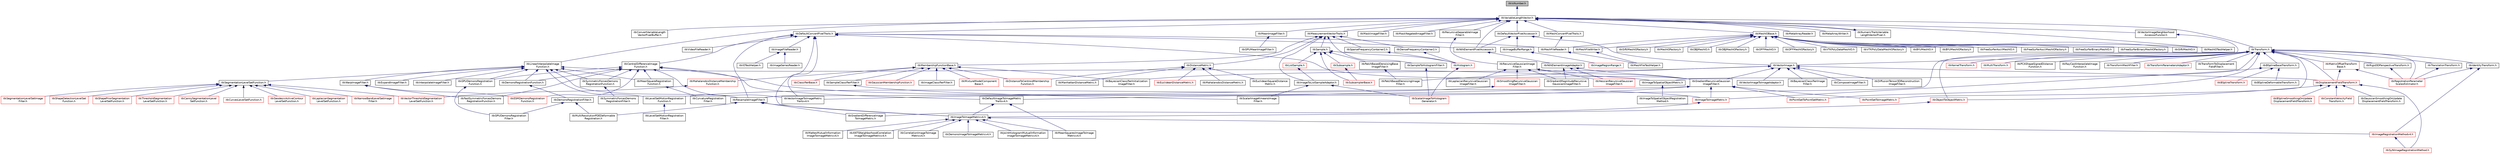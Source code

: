 digraph "itkIsNumber.h"
{
 // LATEX_PDF_SIZE
  edge [fontname="Helvetica",fontsize="10",labelfontname="Helvetica",labelfontsize="10"];
  node [fontname="Helvetica",fontsize="10",shape=record];
  Node1 [label="itkIsNumber.h",height=0.2,width=0.4,color="black", fillcolor="grey75", style="filled", fontcolor="black",tooltip=" "];
  Node1 -> Node2 [dir="back",color="midnightblue",fontsize="10",style="solid",fontname="Helvetica"];
  Node2 [label="itkVariableLengthVector.h",height=0.2,width=0.4,color="black", fillcolor="white", style="filled",URL="$itkVariableLengthVector_8h.html",tooltip=" "];
  Node2 -> Node3 [dir="back",color="midnightblue",fontsize="10",style="solid",fontname="Helvetica"];
  Node3 [label="itkConvertVariableLength\lVectorPixelBuffer.h",height=0.2,width=0.4,color="black", fillcolor="white", style="filled",URL="$itkConvertVariableLengthVectorPixelBuffer_8h.html",tooltip=" "];
  Node2 -> Node4 [dir="back",color="midnightblue",fontsize="10",style="solid",fontname="Helvetica"];
  Node4 [label="itkDefaultConvertPixelTraits.h",height=0.2,width=0.4,color="black", fillcolor="white", style="filled",URL="$itkDefaultConvertPixelTraits_8h.html",tooltip=" "];
  Node4 -> Node5 [dir="back",color="midnightblue",fontsize="10",style="solid",fontname="Helvetica"];
  Node5 [label="itkCentralDifferenceImage\lFunction.h",height=0.2,width=0.4,color="black", fillcolor="white", style="filled",URL="$itkCentralDifferenceImageFunction_8h.html",tooltip=" "];
  Node5 -> Node6 [dir="back",color="midnightblue",fontsize="10",style="solid",fontname="Helvetica"];
  Node6 [label="itkDefaultImageToImageMetric\lTraitsv4.h",height=0.2,width=0.4,color="black", fillcolor="white", style="filled",URL="$itkDefaultImageToImageMetricTraitsv4_8h.html",tooltip=" "];
  Node6 -> Node7 [dir="back",color="midnightblue",fontsize="10",style="solid",fontname="Helvetica"];
  Node7 [label="itkImageToImageMetricv4.h",height=0.2,width=0.4,color="black", fillcolor="white", style="filled",URL="$itkImageToImageMetricv4_8h.html",tooltip=" "];
  Node7 -> Node8 [dir="back",color="midnightblue",fontsize="10",style="solid",fontname="Helvetica"];
  Node8 [label="itkANTSNeighborhoodCorrelation\lImageToImageMetricv4.h",height=0.2,width=0.4,color="black", fillcolor="white", style="filled",URL="$itkANTSNeighborhoodCorrelationImageToImageMetricv4_8h.html",tooltip=" "];
  Node7 -> Node9 [dir="back",color="midnightblue",fontsize="10",style="solid",fontname="Helvetica"];
  Node9 [label="itkCorrelationImageToImage\lMetricv4.h",height=0.2,width=0.4,color="black", fillcolor="white", style="filled",URL="$itkCorrelationImageToImageMetricv4_8h.html",tooltip=" "];
  Node7 -> Node10 [dir="back",color="midnightblue",fontsize="10",style="solid",fontname="Helvetica"];
  Node10 [label="itkDemonsImageToImageMetricv4.h",height=0.2,width=0.4,color="black", fillcolor="white", style="filled",URL="$itkDemonsImageToImageMetricv4_8h.html",tooltip=" "];
  Node7 -> Node11 [dir="back",color="midnightblue",fontsize="10",style="solid",fontname="Helvetica"];
  Node11 [label="itkImageRegistrationMethodv4.h",height=0.2,width=0.4,color="red", fillcolor="white", style="filled",URL="$itkImageRegistrationMethodv4_8h.html",tooltip=" "];
  Node11 -> Node12 [dir="back",color="midnightblue",fontsize="10",style="solid",fontname="Helvetica"];
  Node12 [label="itkSyNImageRegistrationMethod.h",height=0.2,width=0.4,color="red", fillcolor="white", style="filled",URL="$itkSyNImageRegistrationMethod_8h.html",tooltip=" "];
  Node7 -> Node16 [dir="back",color="midnightblue",fontsize="10",style="solid",fontname="Helvetica"];
  Node16 [label="itkJointHistogramMutualInformation\lImageToImageMetricv4.h",height=0.2,width=0.4,color="black", fillcolor="white", style="filled",URL="$itkJointHistogramMutualInformationImageToImageMetricv4_8h.html",tooltip=" "];
  Node7 -> Node17 [dir="back",color="midnightblue",fontsize="10",style="solid",fontname="Helvetica"];
  Node17 [label="itkMattesMutualInformation\lImageToImageMetricv4.h",height=0.2,width=0.4,color="black", fillcolor="white", style="filled",URL="$itkMattesMutualInformationImageToImageMetricv4_8h.html",tooltip=" "];
  Node7 -> Node18 [dir="back",color="midnightblue",fontsize="10",style="solid",fontname="Helvetica"];
  Node18 [label="itkMeanSquaresImageToImage\lMetricv4.h",height=0.2,width=0.4,color="black", fillcolor="white", style="filled",URL="$itkMeanSquaresImageToImageMetricv4_8h.html",tooltip=" "];
  Node6 -> Node18 [dir="back",color="midnightblue",fontsize="10",style="solid",fontname="Helvetica"];
  Node5 -> Node19 [dir="back",color="midnightblue",fontsize="10",style="solid",fontname="Helvetica"];
  Node19 [label="itkDemonsRegistrationFunction.h",height=0.2,width=0.4,color="black", fillcolor="white", style="filled",URL="$itkDemonsRegistrationFunction_8h.html",tooltip=" "];
  Node19 -> Node20 [dir="back",color="midnightblue",fontsize="10",style="solid",fontname="Helvetica"];
  Node20 [label="itkDemonsRegistrationFilter.h",height=0.2,width=0.4,color="black", fillcolor="white", style="filled",URL="$itkDemonsRegistrationFilter_8h.html",tooltip=" "];
  Node20 -> Node21 [dir="back",color="midnightblue",fontsize="10",style="solid",fontname="Helvetica"];
  Node21 [label="itkGPUDemonsRegistration\lFilter.h",height=0.2,width=0.4,color="black", fillcolor="white", style="filled",URL="$itkGPUDemonsRegistrationFilter_8h.html",tooltip=" "];
  Node20 -> Node22 [dir="back",color="midnightblue",fontsize="10",style="solid",fontname="Helvetica"];
  Node22 [label="itkMultiResolutionPDEDeformable\lRegistration.h",height=0.2,width=0.4,color="black", fillcolor="white", style="filled",URL="$itkMultiResolutionPDEDeformableRegistration_8h.html",tooltip=" "];
  Node5 -> Node23 [dir="back",color="midnightblue",fontsize="10",style="solid",fontname="Helvetica"];
  Node23 [label="itkESMDemonsRegistration\lFunction.h",height=0.2,width=0.4,color="red", fillcolor="white", style="filled",URL="$itkESMDemonsRegistrationFunction_8h.html",tooltip=" "];
  Node5 -> Node26 [dir="back",color="midnightblue",fontsize="10",style="solid",fontname="Helvetica"];
  Node26 [label="itkFastSymmetricForcesDemons\lRegistrationFunction.h",height=0.2,width=0.4,color="black", fillcolor="white", style="filled",URL="$itkFastSymmetricForcesDemonsRegistrationFunction_8h.html",tooltip=" "];
  Node5 -> Node27 [dir="back",color="midnightblue",fontsize="10",style="solid",fontname="Helvetica"];
  Node27 [label="itkGPUDemonsRegistration\lFunction.h",height=0.2,width=0.4,color="black", fillcolor="white", style="filled",URL="$itkGPUDemonsRegistrationFunction_8h.html",tooltip=" "];
  Node27 -> Node21 [dir="back",color="midnightblue",fontsize="10",style="solid",fontname="Helvetica"];
  Node5 -> Node28 [dir="back",color="midnightblue",fontsize="10",style="solid",fontname="Helvetica"];
  Node28 [label="itkImageToImageMetric.h",height=0.2,width=0.4,color="red", fillcolor="white", style="filled",URL="$itkImageToImageMetric_8h.html",tooltip=" "];
  Node28 -> Node29 [dir="back",color="midnightblue",fontsize="10",style="solid",fontname="Helvetica"];
  Node29 [label="itkGradientDifferenceImage\lToImageMetric.h",height=0.2,width=0.4,color="black", fillcolor="white", style="filled",URL="$itkGradientDifferenceImageToImageMetric_8h.html",tooltip=" "];
  Node5 -> Node47 [dir="back",color="midnightblue",fontsize="10",style="solid",fontname="Helvetica"];
  Node47 [label="itkMeanSquareRegistration\lFunction.h",height=0.2,width=0.4,color="black", fillcolor="white", style="filled",URL="$itkMeanSquareRegistrationFunction_8h.html",tooltip=" "];
  Node47 -> Node48 [dir="back",color="midnightblue",fontsize="10",style="solid",fontname="Helvetica"];
  Node48 [label="itkCurvatureRegistration\lFilter.h",height=0.2,width=0.4,color="black", fillcolor="white", style="filled",URL="$itkCurvatureRegistrationFilter_8h.html",tooltip=" "];
  Node5 -> Node49 [dir="back",color="midnightblue",fontsize="10",style="solid",fontname="Helvetica"];
  Node49 [label="itkSymmetricForcesDemons\lRegistrationFunction.h",height=0.2,width=0.4,color="black", fillcolor="white", style="filled",URL="$itkSymmetricForcesDemonsRegistrationFunction_8h.html",tooltip=" "];
  Node49 -> Node50 [dir="back",color="midnightblue",fontsize="10",style="solid",fontname="Helvetica"];
  Node50 [label="itkSymmetricForcesDemons\lRegistrationFilter.h",height=0.2,width=0.4,color="black", fillcolor="white", style="filled",URL="$itkSymmetricForcesDemonsRegistrationFilter_8h.html",tooltip=" "];
  Node5 -> Node51 [dir="back",color="midnightblue",fontsize="10",style="solid",fontname="Helvetica"];
  Node51 [label="itkVectorImageToImageMetric\lTraitsv4.h",height=0.2,width=0.4,color="black", fillcolor="white", style="filled",URL="$itkVectorImageToImageMetricTraitsv4_8h.html",tooltip=" "];
  Node4 -> Node52 [dir="back",color="midnightblue",fontsize="10",style="solid",fontname="Helvetica"];
  Node52 [label="itkGradientRecursiveGaussian\lImageFilter.h",height=0.2,width=0.4,color="black", fillcolor="white", style="filled",URL="$itkGradientRecursiveGaussianImageFilter_8h.html",tooltip=" "];
  Node52 -> Node6 [dir="back",color="midnightblue",fontsize="10",style="solid",fontname="Helvetica"];
  Node52 -> Node28 [dir="back",color="midnightblue",fontsize="10",style="solid",fontname="Helvetica"];
  Node52 -> Node53 [dir="back",color="midnightblue",fontsize="10",style="solid",fontname="Helvetica"];
  Node53 [label="itkPointSetToImageMetric.h",height=0.2,width=0.4,color="red", fillcolor="white", style="filled",URL="$itkPointSetToImageMetric_8h.html",tooltip=" "];
  Node52 -> Node59 [dir="back",color="midnightblue",fontsize="10",style="solid",fontname="Helvetica"];
  Node59 [label="itkPointSetToPointSetMetric.h",height=0.2,width=0.4,color="red", fillcolor="white", style="filled",URL="$itkPointSetToPointSetMetric_8h.html",tooltip=" "];
  Node52 -> Node51 [dir="back",color="midnightblue",fontsize="10",style="solid",fontname="Helvetica"];
  Node4 -> Node62 [dir="back",color="midnightblue",fontsize="10",style="solid",fontname="Helvetica"];
  Node62 [label="itkImageFileReader.h",height=0.2,width=0.4,color="black", fillcolor="white", style="filled",URL="$itkImageFileReader_8h.html",tooltip=" "];
  Node62 -> Node63 [dir="back",color="midnightblue",fontsize="10",style="solid",fontname="Helvetica"];
  Node63 [label="itkIOTestHelper.h",height=0.2,width=0.4,color="black", fillcolor="white", style="filled",URL="$itkIOTestHelper_8h.html",tooltip=" "];
  Node62 -> Node64 [dir="back",color="midnightblue",fontsize="10",style="solid",fontname="Helvetica"];
  Node64 [label="itkImageSeriesReader.h",height=0.2,width=0.4,color="black", fillcolor="white", style="filled",URL="$itkImageSeriesReader_8h.html",tooltip=" "];
  Node4 -> Node7 [dir="back",color="midnightblue",fontsize="10",style="solid",fontname="Helvetica"];
  Node4 -> Node65 [dir="back",color="midnightblue",fontsize="10",style="solid",fontname="Helvetica"];
  Node65 [label="itkMeshFileReader.h",height=0.2,width=0.4,color="black", fillcolor="white", style="filled",URL="$itkMeshFileReader_8h.html",tooltip=" "];
  Node65 -> Node66 [dir="back",color="midnightblue",fontsize="10",style="solid",fontname="Helvetica"];
  Node66 [label="itkMeshFileTestHelper.h",height=0.2,width=0.4,color="black", fillcolor="white", style="filled",URL="$itkMeshFileTestHelper_8h.html",tooltip=" "];
  Node4 -> Node67 [dir="back",color="midnightblue",fontsize="10",style="solid",fontname="Helvetica"];
  Node67 [label="itkNthElementPixelAccessor.h",height=0.2,width=0.4,color="black", fillcolor="white", style="filled",URL="$itkNthElementPixelAccessor_8h.html",tooltip=" "];
  Node67 -> Node68 [dir="back",color="midnightblue",fontsize="10",style="solid",fontname="Helvetica"];
  Node68 [label="itkNthElementImageAdaptor.h",height=0.2,width=0.4,color="black", fillcolor="white", style="filled",URL="$itkNthElementImageAdaptor_8h.html",tooltip=" "];
  Node68 -> Node69 [dir="back",color="midnightblue",fontsize="10",style="solid",fontname="Helvetica"];
  Node69 [label="itkGradientMagnitudeRecursive\lGaussianImageFilter.h",height=0.2,width=0.4,color="black", fillcolor="white", style="filled",URL="$itkGradientMagnitudeRecursiveGaussianImageFilter_8h.html",tooltip=" "];
  Node68 -> Node52 [dir="back",color="midnightblue",fontsize="10",style="solid",fontname="Helvetica"];
  Node68 -> Node70 [dir="back",color="midnightblue",fontsize="10",style="solid",fontname="Helvetica"];
  Node70 [label="itkHessianRecursiveGaussian\lImageFilter.h",height=0.2,width=0.4,color="red", fillcolor="white", style="filled",URL="$itkHessianRecursiveGaussianImageFilter_8h.html",tooltip=" "];
  Node4 -> Node72 [dir="back",color="midnightblue",fontsize="10",style="solid",fontname="Helvetica"];
  Node72 [label="itkResampleImageFilter.h",height=0.2,width=0.4,color="black", fillcolor="white", style="filled",URL="$itkResampleImageFilter_8h.html",tooltip=" "];
  Node72 -> Node29 [dir="back",color="midnightblue",fontsize="10",style="solid",fontname="Helvetica"];
  Node72 -> Node7 [dir="back",color="midnightblue",fontsize="10",style="solid",fontname="Helvetica"];
  Node72 -> Node22 [dir="back",color="midnightblue",fontsize="10",style="solid",fontname="Helvetica"];
  Node4 -> Node51 [dir="back",color="midnightblue",fontsize="10",style="solid",fontname="Helvetica"];
  Node4 -> Node73 [dir="back",color="midnightblue",fontsize="10",style="solid",fontname="Helvetica"];
  Node73 [label="itkVideoFileReader.h",height=0.2,width=0.4,color="black", fillcolor="white", style="filled",URL="$itkVideoFileReader_8h.html",tooltip=" "];
  Node2 -> Node74 [dir="back",color="midnightblue",fontsize="10",style="solid",fontname="Helvetica"];
  Node74 [label="itkDefaultVectorPixelAccessor.h",height=0.2,width=0.4,color="black", fillcolor="white", style="filled",URL="$itkDefaultVectorPixelAccessor_8h.html",tooltip=" "];
  Node74 -> Node75 [dir="back",color="midnightblue",fontsize="10",style="solid",fontname="Helvetica"];
  Node75 [label="itkImageBufferRange.h",height=0.2,width=0.4,color="black", fillcolor="white", style="filled",URL="$itkImageBufferRange_8h.html",tooltip=" "];
  Node75 -> Node76 [dir="back",color="midnightblue",fontsize="10",style="solid",fontname="Helvetica"];
  Node76 [label="itkImageRegionRange.h",height=0.2,width=0.4,color="red", fillcolor="white", style="filled",URL="$itkImageRegionRange_8h.html",tooltip=" "];
  Node74 -> Node67 [dir="back",color="midnightblue",fontsize="10",style="solid",fontname="Helvetica"];
  Node74 -> Node78 [dir="back",color="midnightblue",fontsize="10",style="solid",fontname="Helvetica"];
  Node78 [label="itkVectorImage.h",height=0.2,width=0.4,color="black", fillcolor="white", style="filled",URL="$itkVectorImage_8h.html",tooltip=" "];
  Node78 -> Node79 [dir="back",color="midnightblue",fontsize="10",style="solid",fontname="Helvetica"];
  Node79 [label="itkBayesianClassifierImage\lFilter.h",height=0.2,width=0.4,color="black", fillcolor="white", style="filled",URL="$itkBayesianClassifierImageFilter_8h.html",tooltip=" "];
  Node78 -> Node80 [dir="back",color="midnightblue",fontsize="10",style="solid",fontname="Helvetica"];
  Node80 [label="itkBayesianClassifierInitialization\lImageFilter.h",height=0.2,width=0.4,color="black", fillcolor="white", style="filled",URL="$itkBayesianClassifierInitializationImageFilter_8h.html",tooltip=" "];
  Node78 -> Node81 [dir="back",color="midnightblue",fontsize="10",style="solid",fontname="Helvetica"];
  Node81 [label="itkComposeImageFilter.h",height=0.2,width=0.4,color="black", fillcolor="white", style="filled",URL="$itkComposeImageFilter_8h.html",tooltip=" "];
  Node78 -> Node82 [dir="back",color="midnightblue",fontsize="10",style="solid",fontname="Helvetica"];
  Node82 [label="itkDiffusionTensor3DReconstruction\lImageFilter.h",height=0.2,width=0.4,color="black", fillcolor="white", style="filled",URL="$itkDiffusionTensor3DReconstructionImageFilter_8h.html",tooltip=" "];
  Node78 -> Node83 [dir="back",color="midnightblue",fontsize="10",style="solid",fontname="Helvetica"];
  Node83 [label="itkDisplacementFieldTransform.h",height=0.2,width=0.4,color="red", fillcolor="white", style="filled",URL="$itkDisplacementFieldTransform_8h.html",tooltip=" "];
  Node83 -> Node84 [dir="back",color="midnightblue",fontsize="10",style="solid",fontname="Helvetica"];
  Node84 [label="itkBSplineSmoothingOnUpdate\lDisplacementFieldTransform.h",height=0.2,width=0.4,color="red", fillcolor="white", style="filled",URL="$itkBSplineSmoothingOnUpdateDisplacementFieldTransform_8h.html",tooltip=" "];
  Node83 -> Node85 [dir="back",color="midnightblue",fontsize="10",style="solid",fontname="Helvetica"];
  Node85 [label="itkConstantVelocityField\lTransform.h",height=0.2,width=0.4,color="red", fillcolor="white", style="filled",URL="$itkConstantVelocityFieldTransform_8h.html",tooltip=" "];
  Node83 -> Node88 [dir="back",color="midnightblue",fontsize="10",style="solid",fontname="Helvetica"];
  Node88 [label="itkGaussianSmoothingOnUpdate\lDisplacementFieldTransform.h",height=0.2,width=0.4,color="black", fillcolor="white", style="filled",URL="$itkGaussianSmoothingOnUpdateDisplacementFieldTransform_8h.html",tooltip=" "];
  Node83 -> Node89 [dir="back",color="midnightblue",fontsize="10",style="solid",fontname="Helvetica"];
  Node89 [label="itkObjectToObjectMetric.h",height=0.2,width=0.4,color="red", fillcolor="white", style="filled",URL="$itkObjectToObjectMetric_8h.html",tooltip=" "];
  Node89 -> Node7 [dir="back",color="midnightblue",fontsize="10",style="solid",fontname="Helvetica"];
  Node83 -> Node12 [dir="back",color="midnightblue",fontsize="10",style="solid",fontname="Helvetica"];
  Node78 -> Node52 [dir="back",color="midnightblue",fontsize="10",style="solid",fontname="Helvetica"];
  Node78 -> Node101 [dir="back",color="midnightblue",fontsize="10",style="solid",fontname="Helvetica"];
  Node101 [label="itkPatchBasedDenoisingImage\lFilter.h",height=0.2,width=0.4,color="black", fillcolor="white", style="filled",URL="$itkPatchBasedDenoisingImageFilter_8h.html",tooltip=" "];
  Node78 -> Node102 [dir="back",color="midnightblue",fontsize="10",style="solid",fontname="Helvetica"];
  Node102 [label="itkVectorImageToImageAdaptor.h",height=0.2,width=0.4,color="black", fillcolor="white", style="filled",URL="$itkVectorImageToImageAdaptor_8h.html",tooltip=" "];
  Node2 -> Node103 [dir="back",color="midnightblue",fontsize="10",style="solid",fontname="Helvetica"];
  Node103 [label="itkLinearInterpolateImage\lFunction.h",height=0.2,width=0.4,color="black", fillcolor="white", style="filled",URL="$itkLinearInterpolateImageFunction_8h.html",tooltip=" "];
  Node103 -> Node19 [dir="back",color="midnightblue",fontsize="10",style="solid",fontname="Helvetica"];
  Node103 -> Node104 [dir="back",color="midnightblue",fontsize="10",style="solid",fontname="Helvetica"];
  Node104 [label="itkExpandImageFilter.h",height=0.2,width=0.4,color="black", fillcolor="white", style="filled",URL="$itkExpandImageFilter_8h.html",tooltip=" "];
  Node103 -> Node27 [dir="back",color="midnightblue",fontsize="10",style="solid",fontname="Helvetica"];
  Node103 -> Node105 [dir="back",color="midnightblue",fontsize="10",style="solid",fontname="Helvetica"];
  Node105 [label="itkImageToSpatialObjectMetric.h",height=0.2,width=0.4,color="black", fillcolor="white", style="filled",URL="$itkImageToSpatialObjectMetric_8h.html",tooltip=" "];
  Node105 -> Node106 [dir="back",color="midnightblue",fontsize="10",style="solid",fontname="Helvetica"];
  Node106 [label="itkImageToSpatialObjectRegistration\lMethod.h",height=0.2,width=0.4,color="black", fillcolor="white", style="filled",URL="$itkImageToSpatialObjectRegistrationMethod_8h.html",tooltip=" "];
  Node103 -> Node107 [dir="back",color="midnightblue",fontsize="10",style="solid",fontname="Helvetica"];
  Node107 [label="itkInterpolateImageFilter.h",height=0.2,width=0.4,color="black", fillcolor="white", style="filled",URL="$itkInterpolateImageFilter_8h.html",tooltip=" "];
  Node103 -> Node108 [dir="back",color="midnightblue",fontsize="10",style="solid",fontname="Helvetica"];
  Node108 [label="itkLevelSetMotionRegistration\lFunction.h",height=0.2,width=0.4,color="black", fillcolor="white", style="filled",URL="$itkLevelSetMotionRegistrationFunction_8h.html",tooltip=" "];
  Node108 -> Node109 [dir="back",color="midnightblue",fontsize="10",style="solid",fontname="Helvetica"];
  Node109 [label="itkLevelSetMotionRegistration\lFilter.h",height=0.2,width=0.4,color="black", fillcolor="white", style="filled",URL="$itkLevelSetMotionRegistrationFilter_8h.html",tooltip=" "];
  Node103 -> Node47 [dir="back",color="midnightblue",fontsize="10",style="solid",fontname="Helvetica"];
  Node103 -> Node72 [dir="back",color="midnightblue",fontsize="10",style="solid",fontname="Helvetica"];
  Node103 -> Node110 [dir="back",color="midnightblue",fontsize="10",style="solid",fontname="Helvetica"];
  Node110 [label="itkSegmentationLevelSetFunction.h",height=0.2,width=0.4,color="black", fillcolor="white", style="filled",URL="$itkSegmentationLevelSetFunction_8h.html",tooltip=" "];
  Node110 -> Node111 [dir="back",color="midnightblue",fontsize="10",style="solid",fontname="Helvetica"];
  Node111 [label="itkCannySegmentationLevel\lSetFunction.h",height=0.2,width=0.4,color="red", fillcolor="white", style="filled",URL="$itkCannySegmentationLevelSetFunction_8h.html",tooltip=" "];
  Node110 -> Node113 [dir="back",color="midnightblue",fontsize="10",style="solid",fontname="Helvetica"];
  Node113 [label="itkCurvesLevelSetFunction.h",height=0.2,width=0.4,color="red", fillcolor="white", style="filled",URL="$itkCurvesLevelSetFunction_8h.html",tooltip=" "];
  Node110 -> Node116 [dir="back",color="midnightblue",fontsize="10",style="solid",fontname="Helvetica"];
  Node116 [label="itkGeodesicActiveContour\lLevelSetFunction.h",height=0.2,width=0.4,color="red", fillcolor="white", style="filled",URL="$itkGeodesicActiveContourLevelSetFunction_8h.html",tooltip=" "];
  Node110 -> Node118 [dir="back",color="midnightblue",fontsize="10",style="solid",fontname="Helvetica"];
  Node118 [label="itkLaplacianSegmentation\lLevelSetFunction.h",height=0.2,width=0.4,color="red", fillcolor="white", style="filled",URL="$itkLaplacianSegmentationLevelSetFunction_8h.html",tooltip=" "];
  Node110 -> Node120 [dir="back",color="midnightblue",fontsize="10",style="solid",fontname="Helvetica"];
  Node120 [label="itkNarrowBandLevelSetImage\lFilter.h",height=0.2,width=0.4,color="red", fillcolor="white", style="filled",URL="$itkNarrowBandLevelSetImageFilter_8h.html",tooltip=" "];
  Node110 -> Node122 [dir="back",color="midnightblue",fontsize="10",style="solid",fontname="Helvetica"];
  Node122 [label="itkSegmentationLevelSetImage\lFilter.h",height=0.2,width=0.4,color="red", fillcolor="white", style="filled",URL="$itkSegmentationLevelSetImageFilter_8h.html",tooltip=" "];
  Node110 -> Node128 [dir="back",color="midnightblue",fontsize="10",style="solid",fontname="Helvetica"];
  Node128 [label="itkShapeDetectionLevelSet\lFunction.h",height=0.2,width=0.4,color="red", fillcolor="white", style="filled",URL="$itkShapeDetectionLevelSetFunction_8h.html",tooltip=" "];
  Node110 -> Node129 [dir="back",color="midnightblue",fontsize="10",style="solid",fontname="Helvetica"];
  Node129 [label="itkShapePriorSegmentation\lLevelSetFunction.h",height=0.2,width=0.4,color="red", fillcolor="white", style="filled",URL="$itkShapePriorSegmentationLevelSetFunction_8h.html",tooltip=" "];
  Node110 -> Node131 [dir="back",color="midnightblue",fontsize="10",style="solid",fontname="Helvetica"];
  Node131 [label="itkThresholdSegmentation\lLevelSetFunction.h",height=0.2,width=0.4,color="red", fillcolor="white", style="filled",URL="$itkThresholdSegmentationLevelSetFunction_8h.html",tooltip=" "];
  Node110 -> Node132 [dir="back",color="midnightblue",fontsize="10",style="solid",fontname="Helvetica"];
  Node132 [label="itkVectorThresholdSegmentation\lLevelSetFunction.h",height=0.2,width=0.4,color="red", fillcolor="white", style="filled",URL="$itkVectorThresholdSegmentationLevelSetFunction_8h.html",tooltip=" "];
  Node103 -> Node49 [dir="back",color="midnightblue",fontsize="10",style="solid",fontname="Helvetica"];
  Node103 -> Node133 [dir="back",color="midnightblue",fontsize="10",style="solid",fontname="Helvetica"];
  Node133 [label="itkWarpImageFilter.h",height=0.2,width=0.4,color="black", fillcolor="white", style="filled",URL="$itkWarpImageFilter_8h.html",tooltip=" "];
  Node133 -> Node23 [dir="back",color="midnightblue",fontsize="10",style="solid",fontname="Helvetica"];
  Node133 -> Node26 [dir="back",color="midnightblue",fontsize="10",style="solid",fontname="Helvetica"];
  Node2 -> Node134 [dir="back",color="midnightblue",fontsize="10",style="solid",fontname="Helvetica"];
  Node134 [label="itkMaskImageFilter.h",height=0.2,width=0.4,color="black", fillcolor="white", style="filled",URL="$itkMaskImageFilter_8h.html",tooltip=" "];
  Node2 -> Node135 [dir="back",color="midnightblue",fontsize="10",style="solid",fontname="Helvetica"];
  Node135 [label="itkMaskNegatedImageFilter.h",height=0.2,width=0.4,color="black", fillcolor="white", style="filled",URL="$itkMaskNegatedImageFilter_8h.html",tooltip=" "];
  Node2 -> Node136 [dir="back",color="midnightblue",fontsize="10",style="solid",fontname="Helvetica"];
  Node136 [label="itkMeanImageFilter.h",height=0.2,width=0.4,color="black", fillcolor="white", style="filled",URL="$itkMeanImageFilter_8h.html",tooltip=" "];
  Node136 -> Node137 [dir="back",color="midnightblue",fontsize="10",style="solid",fontname="Helvetica"];
  Node137 [label="itkGPUMeanImageFilter.h",height=0.2,width=0.4,color="black", fillcolor="white", style="filled",URL="$itkGPUMeanImageFilter_8h.html",tooltip=" "];
  Node2 -> Node138 [dir="back",color="midnightblue",fontsize="10",style="solid",fontname="Helvetica"];
  Node138 [label="itkMeasurementVectorTraits.h",height=0.2,width=0.4,color="black", fillcolor="white", style="filled",URL="$itkMeasurementVectorTraits_8h.html",tooltip=" "];
  Node138 -> Node139 [dir="back",color="midnightblue",fontsize="10",style="solid",fontname="Helvetica"];
  Node139 [label="itkDenseFrequencyContainer2.h",height=0.2,width=0.4,color="black", fillcolor="white", style="filled",URL="$itkDenseFrequencyContainer2_8h.html",tooltip=" "];
  Node139 -> Node140 [dir="back",color="midnightblue",fontsize="10",style="solid",fontname="Helvetica"];
  Node140 [label="itkHistogram.h",height=0.2,width=0.4,color="red", fillcolor="white", style="filled",URL="$itkHistogram_8h.html",tooltip=" "];
  Node140 -> Node171 [dir="back",color="midnightblue",fontsize="10",style="solid",fontname="Helvetica"];
  Node171 [label="itkScalarImageToHistogram\lGenerator.h",height=0.2,width=0.4,color="red", fillcolor="white", style="filled",URL="$itkScalarImageToHistogramGenerator_8h.html",tooltip=" "];
  Node138 -> Node185 [dir="back",color="midnightblue",fontsize="10",style="solid",fontname="Helvetica"];
  Node185 [label="itkDistanceMetric.h",height=0.2,width=0.4,color="black", fillcolor="white", style="filled",URL="$itkDistanceMetric_8h.html",tooltip=" "];
  Node185 -> Node186 [dir="back",color="midnightblue",fontsize="10",style="solid",fontname="Helvetica"];
  Node186 [label="itkDistanceToCentroidMembership\lFunction.h",height=0.2,width=0.4,color="red", fillcolor="white", style="filled",URL="$itkDistanceToCentroidMembershipFunction_8h.html",tooltip=" "];
  Node185 -> Node189 [dir="back",color="midnightblue",fontsize="10",style="solid",fontname="Helvetica"];
  Node189 [label="itkEuclideanDistanceMetric.h",height=0.2,width=0.4,color="red", fillcolor="white", style="filled",URL="$itkEuclideanDistanceMetric_8h.html",tooltip=" "];
  Node185 -> Node207 [dir="back",color="midnightblue",fontsize="10",style="solid",fontname="Helvetica"];
  Node207 [label="itkEuclideanSquareDistance\lMetric.h",height=0.2,width=0.4,color="black", fillcolor="white", style="filled",URL="$itkEuclideanSquareDistanceMetric_8h.html",tooltip=" "];
  Node185 -> Node208 [dir="back",color="midnightblue",fontsize="10",style="solid",fontname="Helvetica"];
  Node208 [label="itkMahalanobisDistanceMetric.h",height=0.2,width=0.4,color="black", fillcolor="white", style="filled",URL="$itkMahalanobisDistanceMetric_8h.html",tooltip=" "];
  Node185 -> Node209 [dir="back",color="midnightblue",fontsize="10",style="solid",fontname="Helvetica"];
  Node209 [label="itkManhattanDistanceMetric.h",height=0.2,width=0.4,color="black", fillcolor="white", style="filled",URL="$itkManhattanDistanceMetric_8h.html",tooltip=" "];
  Node138 -> Node210 [dir="back",color="midnightblue",fontsize="10",style="solid",fontname="Helvetica"];
  Node210 [label="itkImageToListSampleAdaptor.h",height=0.2,width=0.4,color="black", fillcolor="white", style="filled",URL="$itkImageToListSampleAdaptor_8h.html",tooltip=" "];
  Node210 -> Node188 [dir="back",color="midnightblue",fontsize="10",style="solid",fontname="Helvetica"];
  Node188 [label="itkScalarImageKmeansImage\lFilter.h",height=0.2,width=0.4,color="black", fillcolor="white", style="filled",URL="$itkScalarImageKmeansImageFilter_8h.html",tooltip=" "];
  Node210 -> Node171 [dir="back",color="midnightblue",fontsize="10",style="solid",fontname="Helvetica"];
  Node138 -> Node211 [dir="back",color="midnightblue",fontsize="10",style="solid",fontname="Helvetica"];
  Node211 [label="itkMembershipFunctionBase.h",height=0.2,width=0.4,color="black", fillcolor="white", style="filled",URL="$itkMembershipFunctionBase_8h.html",tooltip=" "];
  Node211 -> Node80 [dir="back",color="midnightblue",fontsize="10",style="solid",fontname="Helvetica"];
  Node211 -> Node212 [dir="back",color="midnightblue",fontsize="10",style="solid",fontname="Helvetica"];
  Node212 [label="itkClassifierBase.h",height=0.2,width=0.4,color="red", fillcolor="white", style="filled",URL="$itkClassifierBase_8h.html",tooltip=" "];
  Node211 -> Node186 [dir="back",color="midnightblue",fontsize="10",style="solid",fontname="Helvetica"];
  Node211 -> Node216 [dir="back",color="midnightblue",fontsize="10",style="solid",fontname="Helvetica"];
  Node216 [label="itkGaussianMembershipFunction.h",height=0.2,width=0.4,color="red", fillcolor="white", style="filled",URL="$itkGaussianMembershipFunction_8h.html",tooltip=" "];
  Node211 -> Node219 [dir="back",color="midnightblue",fontsize="10",style="solid",fontname="Helvetica"];
  Node219 [label="itkImageClassifierFilter.h",height=0.2,width=0.4,color="black", fillcolor="white", style="filled",URL="$itkImageClassifierFilter_8h.html",tooltip=" "];
  Node211 -> Node220 [dir="back",color="midnightblue",fontsize="10",style="solid",fontname="Helvetica"];
  Node220 [label="itkMahalanobisDistanceMembership\lFunction.h",height=0.2,width=0.4,color="red", fillcolor="white", style="filled",URL="$itkMahalanobisDistanceMembershipFunction_8h.html",tooltip=" "];
  Node220 -> Node132 [dir="back",color="midnightblue",fontsize="10",style="solid",fontname="Helvetica"];
  Node211 -> Node223 [dir="back",color="midnightblue",fontsize="10",style="solid",fontname="Helvetica"];
  Node223 [label="itkMixtureModelComponent\lBase.h",height=0.2,width=0.4,color="red", fillcolor="white", style="filled",URL="$itkMixtureModelComponentBase_8h.html",tooltip=" "];
  Node211 -> Node224 [dir="back",color="midnightblue",fontsize="10",style="solid",fontname="Helvetica"];
  Node224 [label="itkSampleClassifierFilter.h",height=0.2,width=0.4,color="black", fillcolor="white", style="filled",URL="$itkSampleClassifierFilter_8h.html",tooltip=" "];
  Node224 -> Node188 [dir="back",color="midnightblue",fontsize="10",style="solid",fontname="Helvetica"];
  Node138 -> Node225 [dir="back",color="midnightblue",fontsize="10",style="solid",fontname="Helvetica"];
  Node225 [label="itkSample.h",height=0.2,width=0.4,color="black", fillcolor="white", style="filled",URL="$itkSample_8h.html",tooltip=" "];
  Node225 -> Node140 [dir="back",color="midnightblue",fontsize="10",style="solid",fontname="Helvetica"];
  Node225 -> Node226 [dir="back",color="midnightblue",fontsize="10",style="solid",fontname="Helvetica"];
  Node226 [label="itkListSample.h",height=0.2,width=0.4,color="red", fillcolor="white", style="filled",URL="$itkListSample_8h.html",tooltip=" "];
  Node226 -> Node210 [dir="back",color="midnightblue",fontsize="10",style="solid",fontname="Helvetica"];
  Node225 -> Node230 [dir="back",color="midnightblue",fontsize="10",style="solid",fontname="Helvetica"];
  Node230 [label="itkPatchBasedDenoisingBase\lImageFilter.h",height=0.2,width=0.4,color="black", fillcolor="white", style="filled",URL="$itkPatchBasedDenoisingBaseImageFilter_8h.html",tooltip=" "];
  Node230 -> Node101 [dir="back",color="midnightblue",fontsize="10",style="solid",fontname="Helvetica"];
  Node225 -> Node235 [dir="back",color="midnightblue",fontsize="10",style="solid",fontname="Helvetica"];
  Node235 [label="itkSubsample.h",height=0.2,width=0.4,color="red", fillcolor="white", style="filled",URL="$itkSubsample_8h.html",tooltip=" "];
  Node235 -> Node240 [dir="back",color="midnightblue",fontsize="10",style="solid",fontname="Helvetica"];
  Node240 [label="itkSubsamplerBase.h",height=0.2,width=0.4,color="red", fillcolor="white", style="filled",URL="$itkSubsamplerBase_8h.html",tooltip=" "];
  Node225 -> Node240 [dir="back",color="midnightblue",fontsize="10",style="solid",fontname="Helvetica"];
  Node138 -> Node245 [dir="back",color="midnightblue",fontsize="10",style="solid",fontname="Helvetica"];
  Node245 [label="itkSampleToHistogramFilter.h",height=0.2,width=0.4,color="black", fillcolor="white", style="filled",URL="$itkSampleToHistogramFilter_8h.html",tooltip=" "];
  Node245 -> Node171 [dir="back",color="midnightblue",fontsize="10",style="solid",fontname="Helvetica"];
  Node138 -> Node246 [dir="back",color="midnightblue",fontsize="10",style="solid",fontname="Helvetica"];
  Node246 [label="itkSparseFrequencyContainer2.h",height=0.2,width=0.4,color="black", fillcolor="white", style="filled",URL="$itkSparseFrequencyContainer2_8h.html",tooltip=" "];
  Node246 -> Node140 [dir="back",color="midnightblue",fontsize="10",style="solid",fontname="Helvetica"];
  Node2 -> Node247 [dir="back",color="midnightblue",fontsize="10",style="solid",fontname="Helvetica"];
  Node247 [label="itkMeshConvertPixelTraits.h",height=0.2,width=0.4,color="black", fillcolor="white", style="filled",URL="$itkMeshConvertPixelTraits_8h.html",tooltip=" "];
  Node247 -> Node65 [dir="back",color="midnightblue",fontsize="10",style="solid",fontname="Helvetica"];
  Node2 -> Node248 [dir="back",color="midnightblue",fontsize="10",style="solid",fontname="Helvetica"];
  Node248 [label="itkMeshIOBase.h",height=0.2,width=0.4,color="black", fillcolor="white", style="filled",URL="$itkMeshIOBase_8h.html",tooltip=" "];
  Node248 -> Node249 [dir="back",color="midnightblue",fontsize="10",style="solid",fontname="Helvetica"];
  Node249 [label="itkBYUMeshIO.h",height=0.2,width=0.4,color="black", fillcolor="white", style="filled",URL="$itkBYUMeshIO_8h.html",tooltip=" "];
  Node248 -> Node250 [dir="back",color="midnightblue",fontsize="10",style="solid",fontname="Helvetica"];
  Node250 [label="itkBYUMeshIOFactory.h",height=0.2,width=0.4,color="black", fillcolor="white", style="filled",URL="$itkBYUMeshIOFactory_8h.html",tooltip=" "];
  Node248 -> Node251 [dir="back",color="midnightblue",fontsize="10",style="solid",fontname="Helvetica"];
  Node251 [label="itkFreeSurferAsciiMeshIO.h",height=0.2,width=0.4,color="black", fillcolor="white", style="filled",URL="$itkFreeSurferAsciiMeshIO_8h.html",tooltip=" "];
  Node248 -> Node252 [dir="back",color="midnightblue",fontsize="10",style="solid",fontname="Helvetica"];
  Node252 [label="itkFreeSurferAsciiMeshIOFactory.h",height=0.2,width=0.4,color="black", fillcolor="white", style="filled",URL="$itkFreeSurferAsciiMeshIOFactory_8h.html",tooltip=" "];
  Node248 -> Node253 [dir="back",color="midnightblue",fontsize="10",style="solid",fontname="Helvetica"];
  Node253 [label="itkFreeSurferBinaryMeshIO.h",height=0.2,width=0.4,color="black", fillcolor="white", style="filled",URL="$itkFreeSurferBinaryMeshIO_8h.html",tooltip=" "];
  Node248 -> Node254 [dir="back",color="midnightblue",fontsize="10",style="solid",fontname="Helvetica"];
  Node254 [label="itkFreeSurferBinaryMeshIOFactory.h",height=0.2,width=0.4,color="black", fillcolor="white", style="filled",URL="$itkFreeSurferBinaryMeshIOFactory_8h.html",tooltip=" "];
  Node248 -> Node255 [dir="back",color="midnightblue",fontsize="10",style="solid",fontname="Helvetica"];
  Node255 [label="itkGiftiMeshIO.h",height=0.2,width=0.4,color="black", fillcolor="white", style="filled",URL="$itkGiftiMeshIO_8h.html",tooltip=" "];
  Node248 -> Node256 [dir="back",color="midnightblue",fontsize="10",style="solid",fontname="Helvetica"];
  Node256 [label="itkGiftiMeshIOFactory.h",height=0.2,width=0.4,color="black", fillcolor="white", style="filled",URL="$itkGiftiMeshIOFactory_8h.html",tooltip=" "];
  Node248 -> Node65 [dir="back",color="midnightblue",fontsize="10",style="solid",fontname="Helvetica"];
  Node248 -> Node257 [dir="back",color="midnightblue",fontsize="10",style="solid",fontname="Helvetica"];
  Node257 [label="itkMeshFileWriter.h",height=0.2,width=0.4,color="black", fillcolor="white", style="filled",URL="$itkMeshFileWriter_8h.html",tooltip=" "];
  Node257 -> Node66 [dir="back",color="midnightblue",fontsize="10",style="solid",fontname="Helvetica"];
  Node248 -> Node258 [dir="back",color="midnightblue",fontsize="10",style="solid",fontname="Helvetica"];
  Node258 [label="itkMeshIOFactory.h",height=0.2,width=0.4,color="black", fillcolor="white", style="filled",URL="$itkMeshIOFactory_8h.html",tooltip=" "];
  Node248 -> Node259 [dir="back",color="midnightblue",fontsize="10",style="solid",fontname="Helvetica"];
  Node259 [label="itkMeshIOTestHelper.h",height=0.2,width=0.4,color="black", fillcolor="white", style="filled",URL="$itkMeshIOTestHelper_8h.html",tooltip=" "];
  Node248 -> Node260 [dir="back",color="midnightblue",fontsize="10",style="solid",fontname="Helvetica"];
  Node260 [label="itkOBJMeshIO.h",height=0.2,width=0.4,color="black", fillcolor="white", style="filled",URL="$itkOBJMeshIO_8h.html",tooltip=" "];
  Node248 -> Node261 [dir="back",color="midnightblue",fontsize="10",style="solid",fontname="Helvetica"];
  Node261 [label="itkOBJMeshIOFactory.h",height=0.2,width=0.4,color="black", fillcolor="white", style="filled",URL="$itkOBJMeshIOFactory_8h.html",tooltip=" "];
  Node248 -> Node262 [dir="back",color="midnightblue",fontsize="10",style="solid",fontname="Helvetica"];
  Node262 [label="itkOFFMeshIO.h",height=0.2,width=0.4,color="black", fillcolor="white", style="filled",URL="$itkOFFMeshIO_8h.html",tooltip=" "];
  Node248 -> Node263 [dir="back",color="midnightblue",fontsize="10",style="solid",fontname="Helvetica"];
  Node263 [label="itkOFFMeshIOFactory.h",height=0.2,width=0.4,color="black", fillcolor="white", style="filled",URL="$itkOFFMeshIOFactory_8h.html",tooltip=" "];
  Node248 -> Node264 [dir="back",color="midnightblue",fontsize="10",style="solid",fontname="Helvetica"];
  Node264 [label="itkVTKPolyDataMeshIO.h",height=0.2,width=0.4,color="black", fillcolor="white", style="filled",URL="$itkVTKPolyDataMeshIO_8h.html",tooltip=" "];
  Node248 -> Node265 [dir="back",color="midnightblue",fontsize="10",style="solid",fontname="Helvetica"];
  Node265 [label="itkVTKPolyDataMeshIOFactory.h",height=0.2,width=0.4,color="black", fillcolor="white", style="filled",URL="$itkVTKPolyDataMeshIOFactory_8h.html",tooltip=" "];
  Node2 -> Node259 [dir="back",color="midnightblue",fontsize="10",style="solid",fontname="Helvetica"];
  Node2 -> Node266 [dir="back",color="midnightblue",fontsize="10",style="solid",fontname="Helvetica"];
  Node266 [label="itkMetaArrayReader.h",height=0.2,width=0.4,color="black", fillcolor="white", style="filled",URL="$itkMetaArrayReader_8h.html",tooltip=" "];
  Node2 -> Node267 [dir="back",color="midnightblue",fontsize="10",style="solid",fontname="Helvetica"];
  Node267 [label="itkMetaArrayWriter.h",height=0.2,width=0.4,color="black", fillcolor="white", style="filled",URL="$itkMetaArrayWriter_8h.html",tooltip=" "];
  Node2 -> Node67 [dir="back",color="midnightblue",fontsize="10",style="solid",fontname="Helvetica"];
  Node2 -> Node268 [dir="back",color="midnightblue",fontsize="10",style="solid",fontname="Helvetica"];
  Node268 [label="itkNumericTraitsVariable\lLengthVectorPixel.h",height=0.2,width=0.4,color="black", fillcolor="white", style="filled",URL="$itkNumericTraitsVariableLengthVectorPixel_8h.html",tooltip=" "];
  Node268 -> Node2 [dir="back",color="midnightblue",fontsize="10",style="solid",fontname="Helvetica"];
  Node2 -> Node269 [dir="back",color="midnightblue",fontsize="10",style="solid",fontname="Helvetica"];
  Node269 [label="itkRecursiveSeparableImage\lFilter.h",height=0.2,width=0.4,color="black", fillcolor="white", style="filled",URL="$itkRecursiveSeparableImageFilter_8h.html",tooltip=" "];
  Node269 -> Node270 [dir="back",color="midnightblue",fontsize="10",style="solid",fontname="Helvetica"];
  Node270 [label="itkRecursiveGaussianImage\lFilter.h",height=0.2,width=0.4,color="black", fillcolor="white", style="filled",URL="$itkRecursiveGaussianImageFilter_8h.html",tooltip=" "];
  Node270 -> Node69 [dir="back",color="midnightblue",fontsize="10",style="solid",fontname="Helvetica"];
  Node270 -> Node52 [dir="back",color="midnightblue",fontsize="10",style="solid",fontname="Helvetica"];
  Node270 -> Node70 [dir="back",color="midnightblue",fontsize="10",style="solid",fontname="Helvetica"];
  Node270 -> Node271 [dir="back",color="midnightblue",fontsize="10",style="solid",fontname="Helvetica"];
  Node271 [label="itkLaplacianRecursiveGaussian\lImageFilter.h",height=0.2,width=0.4,color="black", fillcolor="white", style="filled",URL="$itkLaplacianRecursiveGaussianImageFilter_8h.html",tooltip=" "];
  Node270 -> Node272 [dir="back",color="midnightblue",fontsize="10",style="solid",fontname="Helvetica"];
  Node272 [label="itkSmoothingRecursiveGaussian\lImageFilter.h",height=0.2,width=0.4,color="red", fillcolor="white", style="filled",URL="$itkSmoothingRecursiveGaussianImageFilter_8h.html",tooltip=" "];
  Node272 -> Node108 [dir="back",color="midnightblue",fontsize="10",style="solid",fontname="Helvetica"];
  Node2 -> Node274 [dir="back",color="midnightblue",fontsize="10",style="solid",fontname="Helvetica"];
  Node274 [label="itkTransform.h",height=0.2,width=0.4,color="black", fillcolor="white", style="filled",URL="$itkTransform_8h.html",tooltip=" "];
  Node274 -> Node275 [dir="back",color="midnightblue",fontsize="10",style="solid",fontname="Helvetica"];
  Node275 [label="itkBSplineBaseTransform.h",height=0.2,width=0.4,color="black", fillcolor="white", style="filled",URL="$itkBSplineBaseTransform_8h.html",tooltip=" "];
  Node275 -> Node276 [dir="back",color="midnightblue",fontsize="10",style="solid",fontname="Helvetica"];
  Node276 [label="itkBSplineDeformableTransform.h",height=0.2,width=0.4,color="black", fillcolor="white", style="filled",URL="$itkBSplineDeformableTransform_8h.html",tooltip=" "];
  Node275 -> Node277 [dir="back",color="midnightblue",fontsize="10",style="solid",fontname="Helvetica"];
  Node277 [label="itkBSplineTransform.h",height=0.2,width=0.4,color="red", fillcolor="white", style="filled",URL="$itkBSplineTransform_8h.html",tooltip=" "];
  Node275 -> Node28 [dir="back",color="midnightblue",fontsize="10",style="solid",fontname="Helvetica"];
  Node274 -> Node83 [dir="back",color="midnightblue",fontsize="10",style="solid",fontname="Helvetica"];
  Node274 -> Node279 [dir="back",color="midnightblue",fontsize="10",style="solid",fontname="Helvetica"];
  Node279 [label="itkIdentityTransform.h",height=0.2,width=0.4,color="black", fillcolor="white", style="filled",URL="$itkIdentityTransform_8h.html",tooltip=" "];
  Node279 -> Node11 [dir="back",color="midnightblue",fontsize="10",style="solid",fontname="Helvetica"];
  Node279 -> Node280 [dir="back",color="midnightblue",fontsize="10",style="solid",fontname="Helvetica"];
  Node280 [label="itkRegistrationParameter\lScalesEstimator.h",height=0.2,width=0.4,color="red", fillcolor="white", style="filled",URL="$itkRegistrationParameterScalesEstimator_8h.html",tooltip=" "];
  Node274 -> Node105 [dir="back",color="midnightblue",fontsize="10",style="solid",fontname="Helvetica"];
  Node274 -> Node285 [dir="back",color="midnightblue",fontsize="10",style="solid",fontname="Helvetica"];
  Node285 [label="itkKernelTransform.h",height=0.2,width=0.4,color="red", fillcolor="white", style="filled",URL="$itkKernelTransform_8h.html",tooltip=" "];
  Node274 -> Node293 [dir="back",color="midnightblue",fontsize="10",style="solid",fontname="Helvetica"];
  Node293 [label="itkMatrixOffsetTransform\lBase.h",height=0.2,width=0.4,color="red", fillcolor="white", style="filled",URL="$itkMatrixOffsetTransformBase_8h.html",tooltip=" "];
  Node293 -> Node83 [dir="back",color="midnightblue",fontsize="10",style="solid",fontname="Helvetica"];
  Node293 -> Node280 [dir="back",color="midnightblue",fontsize="10",style="solid",fontname="Helvetica"];
  Node274 -> Node378 [dir="back",color="midnightblue",fontsize="10",style="solid",fontname="Helvetica"];
  Node378 [label="itkMultiTransform.h",height=0.2,width=0.4,color="red", fillcolor="white", style="filled",URL="$itkMultiTransform_8h.html",tooltip=" "];
  Node274 -> Node89 [dir="back",color="midnightblue",fontsize="10",style="solid",fontname="Helvetica"];
  Node274 -> Node381 [dir="back",color="midnightblue",fontsize="10",style="solid",fontname="Helvetica"];
  Node381 [label="itkPCAShapeSignedDistance\lFunction.h",height=0.2,width=0.4,color="black", fillcolor="white", style="filled",URL="$itkPCAShapeSignedDistanceFunction_8h.html",tooltip=" "];
  Node274 -> Node53 [dir="back",color="midnightblue",fontsize="10",style="solid",fontname="Helvetica"];
  Node274 -> Node59 [dir="back",color="midnightblue",fontsize="10",style="solid",fontname="Helvetica"];
  Node274 -> Node382 [dir="back",color="midnightblue",fontsize="10",style="solid",fontname="Helvetica"];
  Node382 [label="itkRayCastInterpolateImage\lFunction.h",height=0.2,width=0.4,color="black", fillcolor="white", style="filled",URL="$itkRayCastInterpolateImageFunction_8h.html",tooltip=" "];
  Node274 -> Node280 [dir="back",color="midnightblue",fontsize="10",style="solid",fontname="Helvetica"];
  Node274 -> Node72 [dir="back",color="midnightblue",fontsize="10",style="solid",fontname="Helvetica"];
  Node274 -> Node383 [dir="back",color="midnightblue",fontsize="10",style="solid",fontname="Helvetica"];
  Node383 [label="itkRigid3DPerspectiveTransform.h",height=0.2,width=0.4,color="black", fillcolor="white", style="filled",URL="$itkRigid3DPerspectiveTransform_8h.html",tooltip=" "];
  Node383 -> Node280 [dir="back",color="midnightblue",fontsize="10",style="solid",fontname="Helvetica"];
  Node274 -> Node384 [dir="back",color="midnightblue",fontsize="10",style="solid",fontname="Helvetica"];
  Node384 [label="itkTransformMeshFilter.h",height=0.2,width=0.4,color="black", fillcolor="white", style="filled",URL="$itkTransformMeshFilter_8h.html",tooltip=" "];
  Node274 -> Node385 [dir="back",color="midnightblue",fontsize="10",style="solid",fontname="Helvetica"];
  Node385 [label="itkTransformParametersAdaptor.h",height=0.2,width=0.4,color="red", fillcolor="white", style="filled",URL="$itkTransformParametersAdaptor_8h.html",tooltip=" "];
  Node274 -> Node395 [dir="back",color="midnightblue",fontsize="10",style="solid",fontname="Helvetica"];
  Node395 [label="itkTransformToDisplacement\lFieldFilter.h",height=0.2,width=0.4,color="black", fillcolor="white", style="filled",URL="$itkTransformToDisplacementFieldFilter_8h.html",tooltip=" "];
  Node274 -> Node396 [dir="back",color="midnightblue",fontsize="10",style="solid",fontname="Helvetica"];
  Node396 [label="itkTranslationTransform.h",height=0.2,width=0.4,color="black", fillcolor="white", style="filled",URL="$itkTranslationTransform_8h.html",tooltip=" "];
  Node396 -> Node280 [dir="back",color="midnightblue",fontsize="10",style="solid",fontname="Helvetica"];
  Node2 -> Node397 [dir="back",color="midnightblue",fontsize="10",style="solid",fontname="Helvetica"];
  Node397 [label="itkVectorImageNeighborhood\lAccessorFunctor.h",height=0.2,width=0.4,color="black", fillcolor="white", style="filled",URL="$itkVectorImageNeighborhoodAccessorFunctor_8h.html",tooltip=" "];
  Node397 -> Node78 [dir="back",color="midnightblue",fontsize="10",style="solid",fontname="Helvetica"];
}
